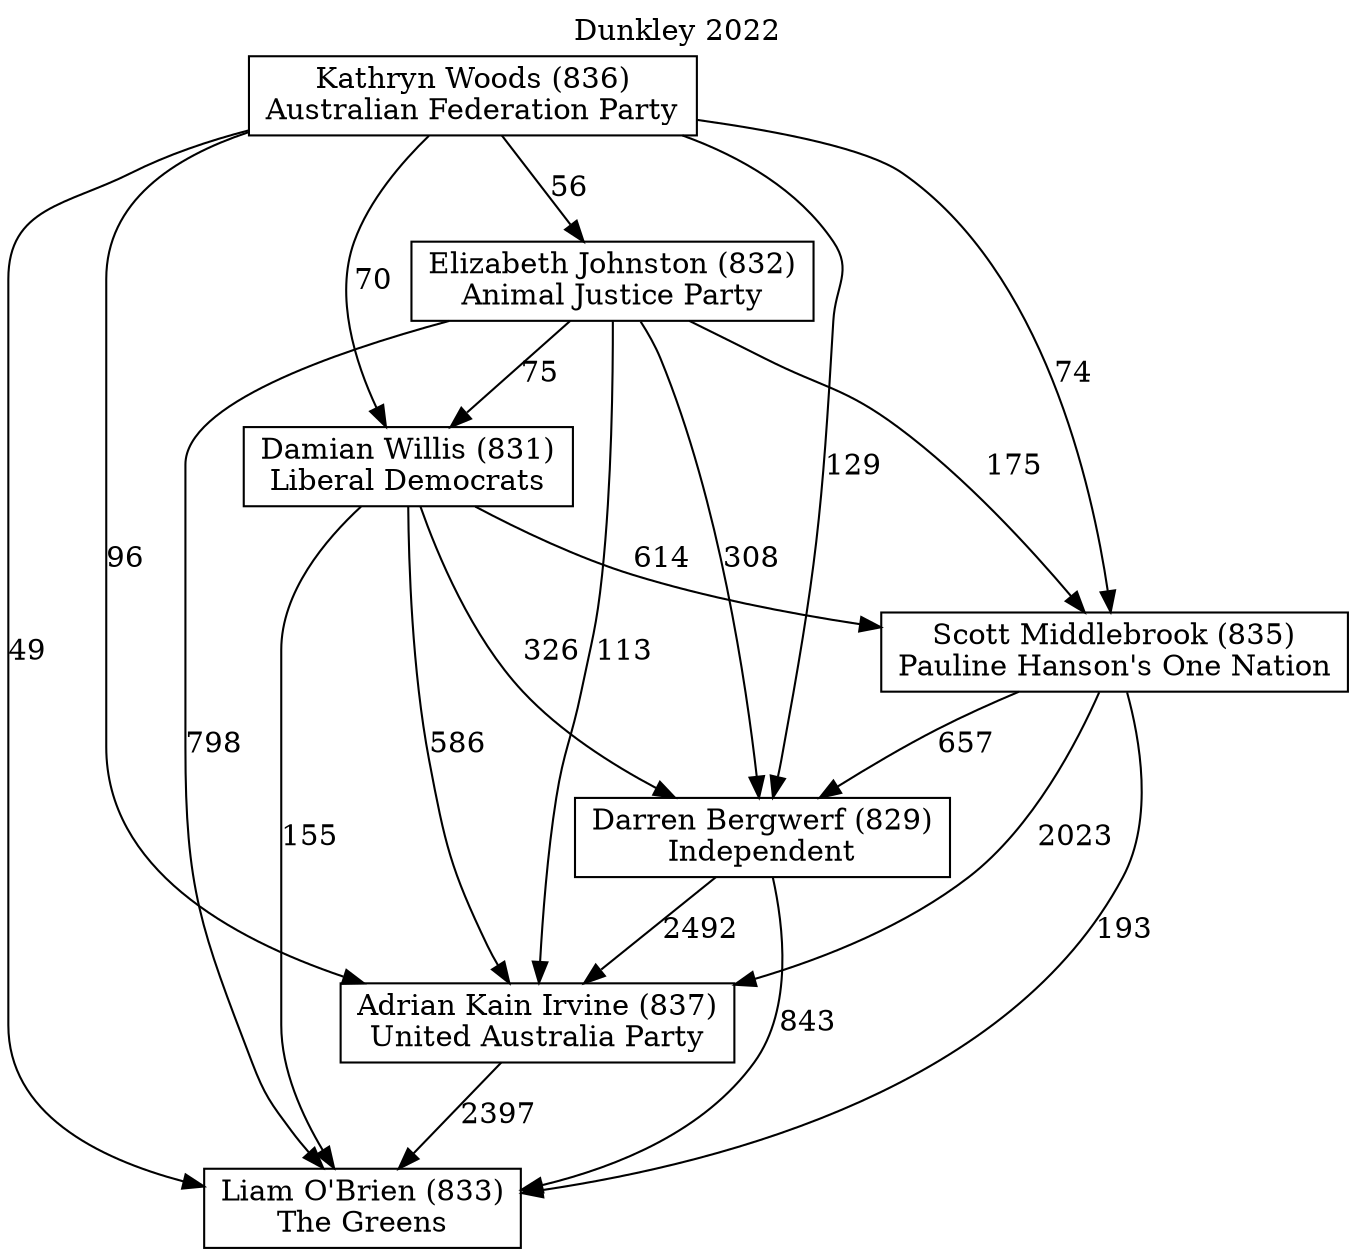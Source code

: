 // House preference flow
digraph "Liam O'Brien (833)_Dunkley_2022" {
	graph [label="Dunkley 2022" labelloc=t mclimit=10]
	node [shape=box]
	"Liam O'Brien (833)" [label="Liam O'Brien (833)
The Greens"]
	"Adrian Kain Irvine (837)" [label="Adrian Kain Irvine (837)
United Australia Party"]
	"Darren Bergwerf (829)" [label="Darren Bergwerf (829)
Independent"]
	"Scott Middlebrook (835)" [label="Scott Middlebrook (835)
Pauline Hanson's One Nation"]
	"Damian Willis (831)" [label="Damian Willis (831)
Liberal Democrats"]
	"Elizabeth Johnston (832)" [label="Elizabeth Johnston (832)
Animal Justice Party"]
	"Kathryn Woods (836)" [label="Kathryn Woods (836)
Australian Federation Party"]
	"Adrian Kain Irvine (837)" -> "Liam O'Brien (833)" [label=2397]
	"Darren Bergwerf (829)" -> "Adrian Kain Irvine (837)" [label=2492]
	"Scott Middlebrook (835)" -> "Darren Bergwerf (829)" [label=657]
	"Damian Willis (831)" -> "Scott Middlebrook (835)" [label=614]
	"Elizabeth Johnston (832)" -> "Damian Willis (831)" [label=75]
	"Kathryn Woods (836)" -> "Elizabeth Johnston (832)" [label=56]
	"Darren Bergwerf (829)" -> "Liam O'Brien (833)" [label=843]
	"Scott Middlebrook (835)" -> "Liam O'Brien (833)" [label=193]
	"Damian Willis (831)" -> "Liam O'Brien (833)" [label=155]
	"Elizabeth Johnston (832)" -> "Liam O'Brien (833)" [label=798]
	"Kathryn Woods (836)" -> "Liam O'Brien (833)" [label=49]
	"Kathryn Woods (836)" -> "Damian Willis (831)" [label=70]
	"Elizabeth Johnston (832)" -> "Scott Middlebrook (835)" [label=175]
	"Kathryn Woods (836)" -> "Scott Middlebrook (835)" [label=74]
	"Damian Willis (831)" -> "Darren Bergwerf (829)" [label=326]
	"Elizabeth Johnston (832)" -> "Darren Bergwerf (829)" [label=308]
	"Kathryn Woods (836)" -> "Darren Bergwerf (829)" [label=129]
	"Scott Middlebrook (835)" -> "Adrian Kain Irvine (837)" [label=2023]
	"Damian Willis (831)" -> "Adrian Kain Irvine (837)" [label=586]
	"Elizabeth Johnston (832)" -> "Adrian Kain Irvine (837)" [label=113]
	"Kathryn Woods (836)" -> "Adrian Kain Irvine (837)" [label=96]
}
